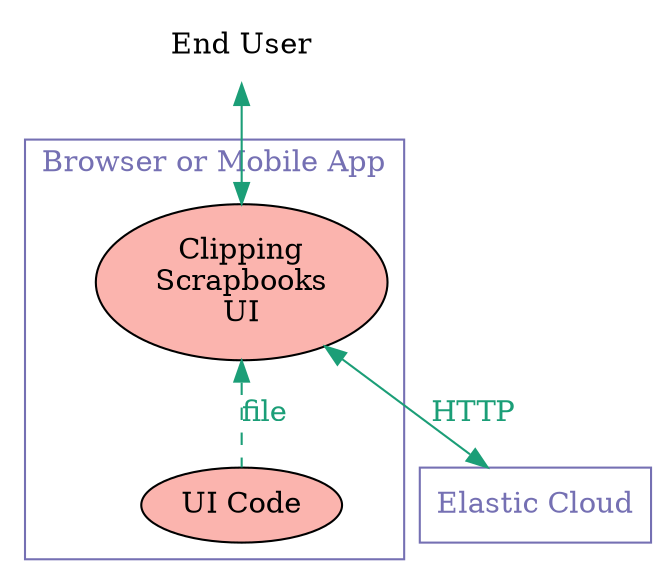 digraph G {


  {
    node [shape=plaintext]
    "End User"
  }


  node [style=filled, fillcolor="/pastel14/1"]
  edge[color="/dark23/1", fontcolor="/dark23/1" ]
  graph[color="/dark23/3", fontcolor="/dark23/3" ]

 
   "Elastic Cloud" [shape=record, fillcolor=white, color="/dark23/3", fontcolor="/dark23/3" ]

  subgraph cluster_browser {
    label="Browser or Mobile App"
    "Clipping\nScrapbooks\nUI"
    "UI Code"
  }

  "Clipping\nScrapbooks\nUI"    -> "Elastic Cloud"     [dir=both, label="HTTP"]

  {"Clipping\nScrapbooks\nUI"} -> "UI Code" [label=file, dir=back, style=dashed]

  "End User" -> "Clipping\nScrapbooks\nUI"  [dir=both]

}